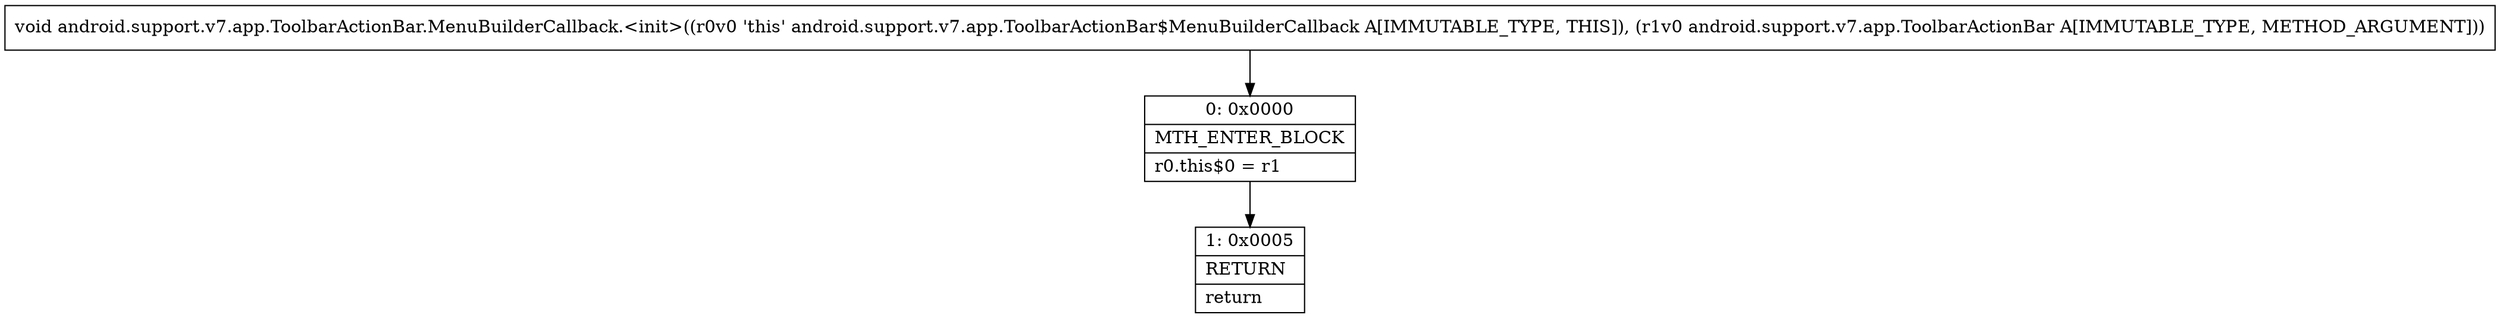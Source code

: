 digraph "CFG forandroid.support.v7.app.ToolbarActionBar.MenuBuilderCallback.\<init\>(Landroid\/support\/v7\/app\/ToolbarActionBar;)V" {
Node_0 [shape=record,label="{0\:\ 0x0000|MTH_ENTER_BLOCK\l|r0.this$0 = r1\l}"];
Node_1 [shape=record,label="{1\:\ 0x0005|RETURN\l|return\l}"];
MethodNode[shape=record,label="{void android.support.v7.app.ToolbarActionBar.MenuBuilderCallback.\<init\>((r0v0 'this' android.support.v7.app.ToolbarActionBar$MenuBuilderCallback A[IMMUTABLE_TYPE, THIS]), (r1v0 android.support.v7.app.ToolbarActionBar A[IMMUTABLE_TYPE, METHOD_ARGUMENT])) }"];
MethodNode -> Node_0;
Node_0 -> Node_1;
}

